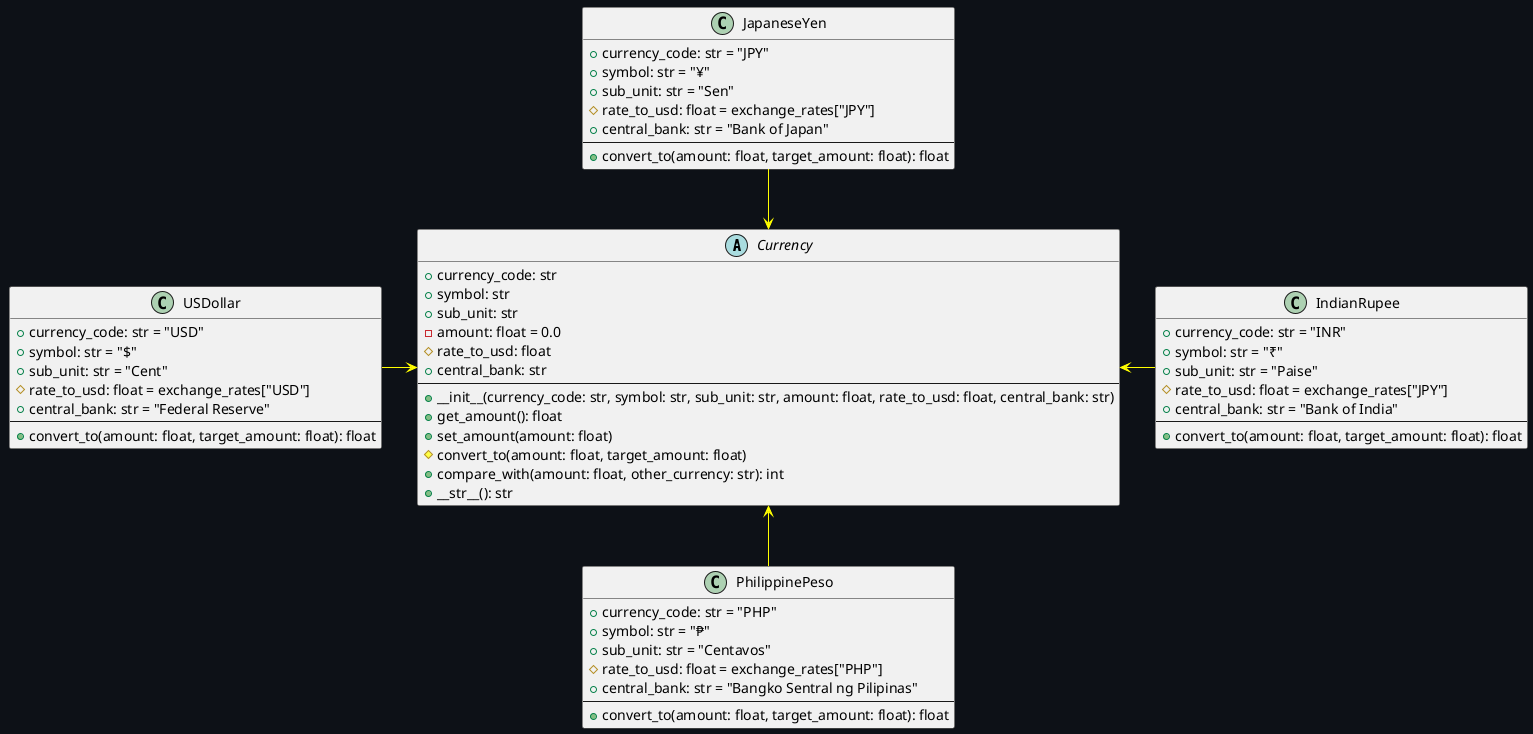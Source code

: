 @startuml currency_uml

skinparam backgroundColor #0d1117
skinparam ArrowColor yellow

abstract class Currency {
    + currency_code: str
    + symbol: str
    + sub_unit: str
    - amount: float = 0.0
    # rate_to_usd: float
    + central_bank: str
    ---
    + __init__(currency_code: str, symbol: str, sub_unit: str, amount: float, rate_to_usd: float, central_bank: str)
    + get_amount(): float
    + set_amount(amount: float)
    # convert_to(amount: float, target_amount: float)
    + compare_with(amount: float, other_currency: str): int
    + __str__(): str
}

class PhilippinePeso {
    + currency_code: str = "PHP"
    + symbol: str = "₱"
    + sub_unit: str = "Centavos"
    # rate_to_usd: float = exchange_rates["PHP"]
    + central_bank: str = "Bangko Sentral ng Pilipinas"
    ---
    + convert_to(amount: float, target_amount: float): float
}

class JapaneseYen {
    + currency_code: str = "JPY"
    + symbol: str = "¥"
    + sub_unit: str = "Sen"
    # rate_to_usd: float = exchange_rates["JPY"]
    + central_bank: str = "Bank of Japan"
    ---
    + convert_to(amount: float, target_amount: float): float
}

class USDollar {
    + currency_code: str = "USD"
    + symbol: str = "$"
    + sub_unit: str = "Cent"
    # rate_to_usd: float = exchange_rates["USD"]
    + central_bank: str = "Federal Reserve"
    ---
    + convert_to(amount: float, target_amount: float): float
}

class IndianRupee {
    + currency_code: str = "INR"
    + symbol: str = "₹"
    + sub_unit: str = "Paise"
    # rate_to_usd: float = exchange_rates["JPY"]
    + central_bank: str = "Bank of India"
    ---
    + convert_to(amount: float, target_amount: float): float
}

Currency <-down- PhilippinePeso 
Currency <-up- JapaneseYen
Currency <-left- USDollar
Currency <-right- IndianRupee

@enduml